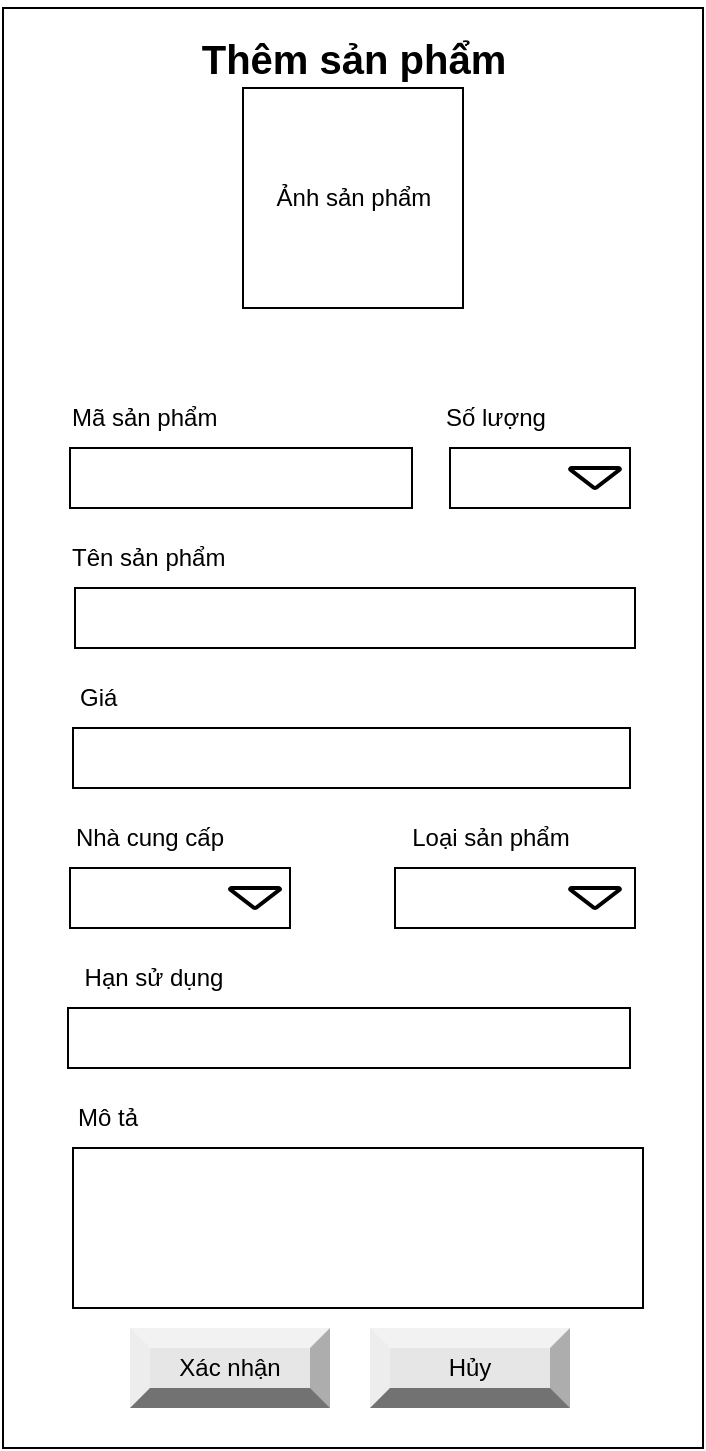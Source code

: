 <mxfile version="15.4.0" type="device"><diagram id="Xq7NZHDVag-DbMWVW3Zj" name="Page-1"><mxGraphModel dx="1086" dy="806" grid="1" gridSize="10" guides="1" tooltips="1" connect="1" arrows="1" fold="1" page="1" pageScale="1" pageWidth="850" pageHeight="1100" math="0" shadow="0"><root><mxCell id="0"/><mxCell id="1" parent="0"/><mxCell id="_6nLZOan0ct1quwW1dzv-2" value="&lt;font style=&quot;font-size: 17px&quot;&gt;&lt;b&gt;Thêm sản phẩm&lt;/b&gt;&lt;/font&gt;" style="text;html=1;strokeColor=none;fillColor=none;align=center;verticalAlign=middle;whiteSpace=wrap;rounded=0;" parent="1" vertex="1"><mxGeometry x="373.99" y="89" width="140" height="30" as="geometry"/></mxCell><mxCell id="_6nLZOan0ct1quwW1dzv-30" value="" style="rounded=0;whiteSpace=wrap;html=1;direction=south;" parent="1" vertex="1"><mxGeometry x="256.5" y="30" width="350" height="720" as="geometry"/></mxCell><mxCell id="_6nLZOan0ct1quwW1dzv-31" value="&lt;h2 style=&quot;font-size: 20px&quot;&gt;Thêm sản phẩm&lt;/h2&gt;" style="text;html=1;strokeColor=none;fillColor=none;align=center;verticalAlign=middle;whiteSpace=wrap;rounded=0;fontSize=20;" parent="1" vertex="1"><mxGeometry x="351.5" y="40" width="160" height="30" as="geometry"/></mxCell><mxCell id="_6nLZOan0ct1quwW1dzv-32" value="Mã sản phẩm" style="text;html=1;strokeColor=none;fillColor=none;align=left;verticalAlign=middle;whiteSpace=wrap;rounded=0;" parent="1" vertex="1"><mxGeometry x="289" y="220" width="95" height="30" as="geometry"/></mxCell><mxCell id="_6nLZOan0ct1quwW1dzv-33" value="" style="rounded=0;whiteSpace=wrap;html=1;" parent="1" vertex="1"><mxGeometry x="290" y="250" width="171" height="30" as="geometry"/></mxCell><mxCell id="_6nLZOan0ct1quwW1dzv-44" value="Tên sản phẩm" style="text;html=1;strokeColor=none;fillColor=none;align=left;verticalAlign=middle;whiteSpace=wrap;rounded=0;" parent="1" vertex="1"><mxGeometry x="289" y="290" width="110" height="30" as="geometry"/></mxCell><mxCell id="_6nLZOan0ct1quwW1dzv-45" value="" style="rounded=0;whiteSpace=wrap;html=1;" parent="1" vertex="1"><mxGeometry x="292.5" y="320" width="280" height="30" as="geometry"/></mxCell><mxCell id="_6nLZOan0ct1quwW1dzv-48" value="Nhà cung cấp" style="text;html=1;strokeColor=none;fillColor=none;align=center;verticalAlign=middle;whiteSpace=wrap;rounded=0;" parent="1" vertex="1"><mxGeometry x="290" y="430" width="80" height="30" as="geometry"/></mxCell><mxCell id="_6nLZOan0ct1quwW1dzv-49" value="" style="rounded=0;whiteSpace=wrap;html=1;" parent="1" vertex="1"><mxGeometry x="290" y="460" width="110" height="30" as="geometry"/></mxCell><mxCell id="_6nLZOan0ct1quwW1dzv-50" value="Loại sản phẩm" style="text;html=1;strokeColor=none;fillColor=none;align=center;verticalAlign=middle;whiteSpace=wrap;rounded=0;" parent="1" vertex="1"><mxGeometry x="452.5" y="430" width="95" height="30" as="geometry"/></mxCell><mxCell id="_6nLZOan0ct1quwW1dzv-51" value="" style="rounded=0;whiteSpace=wrap;html=1;" parent="1" vertex="1"><mxGeometry x="452.5" y="460" width="120" height="30" as="geometry"/></mxCell><mxCell id="_6nLZOan0ct1quwW1dzv-52" value="Xác nhận" style="labelPosition=center;verticalLabelPosition=middle;align=center;html=1;shape=mxgraph.basic.shaded_button;dx=10;fillColor=#E6E6E6;strokeColor=none;whiteSpace=wrap;" parent="1" vertex="1"><mxGeometry x="320" y="690" width="100" height="40" as="geometry"/></mxCell><mxCell id="_6nLZOan0ct1quwW1dzv-53" value="Hủy" style="labelPosition=center;verticalLabelPosition=middle;align=center;html=1;shape=mxgraph.basic.shaded_button;dx=10;fillColor=#E6E6E6;strokeColor=none;whiteSpace=wrap;" parent="1" vertex="1"><mxGeometry x="440" y="690" width="100" height="40" as="geometry"/></mxCell><mxCell id="_6nLZOan0ct1quwW1dzv-55" value="" style="strokeWidth=2;html=1;shape=mxgraph.flowchart.merge_or_storage;whiteSpace=wrap;" parent="1" vertex="1"><mxGeometry x="370" y="470" width="25" height="10" as="geometry"/></mxCell><mxCell id="_6nLZOan0ct1quwW1dzv-58" value="" style="strokeWidth=2;html=1;shape=mxgraph.flowchart.merge_or_storage;whiteSpace=wrap;" parent="1" vertex="1"><mxGeometry x="540" y="470" width="25" height="10" as="geometry"/></mxCell><mxCell id="_6nLZOan0ct1quwW1dzv-63" value="Mô tả" style="text;html=1;strokeColor=none;fillColor=none;align=left;verticalAlign=middle;whiteSpace=wrap;rounded=0;" parent="1" vertex="1"><mxGeometry x="291.5" y="570" width="80" height="30" as="geometry"/></mxCell><mxCell id="_6nLZOan0ct1quwW1dzv-64" value="" style="rounded=0;whiteSpace=wrap;html=1;" parent="1" vertex="1"><mxGeometry x="291.5" y="600" width="285" height="80" as="geometry"/></mxCell><mxCell id="_6nLZOan0ct1quwW1dzv-65" value="" style="rounded=0;whiteSpace=wrap;html=1;" parent="1" vertex="1"><mxGeometry x="480" y="250" width="90" height="30" as="geometry"/></mxCell><mxCell id="_6nLZOan0ct1quwW1dzv-66" value="Số lượng" style="text;html=1;strokeColor=none;fillColor=none;align=left;verticalAlign=middle;whiteSpace=wrap;rounded=0;" parent="1" vertex="1"><mxGeometry x="476" y="220" width="95" height="30" as="geometry"/></mxCell><mxCell id="_6nLZOan0ct1quwW1dzv-67" value="" style="strokeWidth=2;html=1;shape=mxgraph.flowchart.merge_or_storage;whiteSpace=wrap;" parent="1" vertex="1"><mxGeometry x="540" y="260" width="25" height="10" as="geometry"/></mxCell><mxCell id="_6nLZOan0ct1quwW1dzv-70" value="Giá" style="text;html=1;strokeColor=none;fillColor=none;align=left;verticalAlign=middle;whiteSpace=wrap;rounded=0;" parent="1" vertex="1"><mxGeometry x="292.5" y="360" width="60" height="30" as="geometry"/></mxCell><mxCell id="_6nLZOan0ct1quwW1dzv-71" value="" style="rounded=0;whiteSpace=wrap;html=1;" parent="1" vertex="1"><mxGeometry x="291.5" y="390" width="278.5" height="30" as="geometry"/></mxCell><mxCell id="_6nLZOan0ct1quwW1dzv-73" value="Hạn sử dụng" style="text;html=1;strokeColor=none;fillColor=none;align=center;verticalAlign=middle;whiteSpace=wrap;rounded=0;" parent="1" vertex="1"><mxGeometry x="291.5" y="500" width="80" height="30" as="geometry"/></mxCell><mxCell id="_6nLZOan0ct1quwW1dzv-75" value="" style="rounded=0;whiteSpace=wrap;html=1;" parent="1" vertex="1"><mxGeometry x="289" y="530" width="281" height="30" as="geometry"/></mxCell><mxCell id="LH0xD3BaNVkubUXaL-d3-1" value="Ảnh sản phẩm" style="rounded=0;whiteSpace=wrap;html=1;" vertex="1" parent="1"><mxGeometry x="376.5" y="70" width="110" height="110" as="geometry"/></mxCell></root></mxGraphModel></diagram></mxfile>